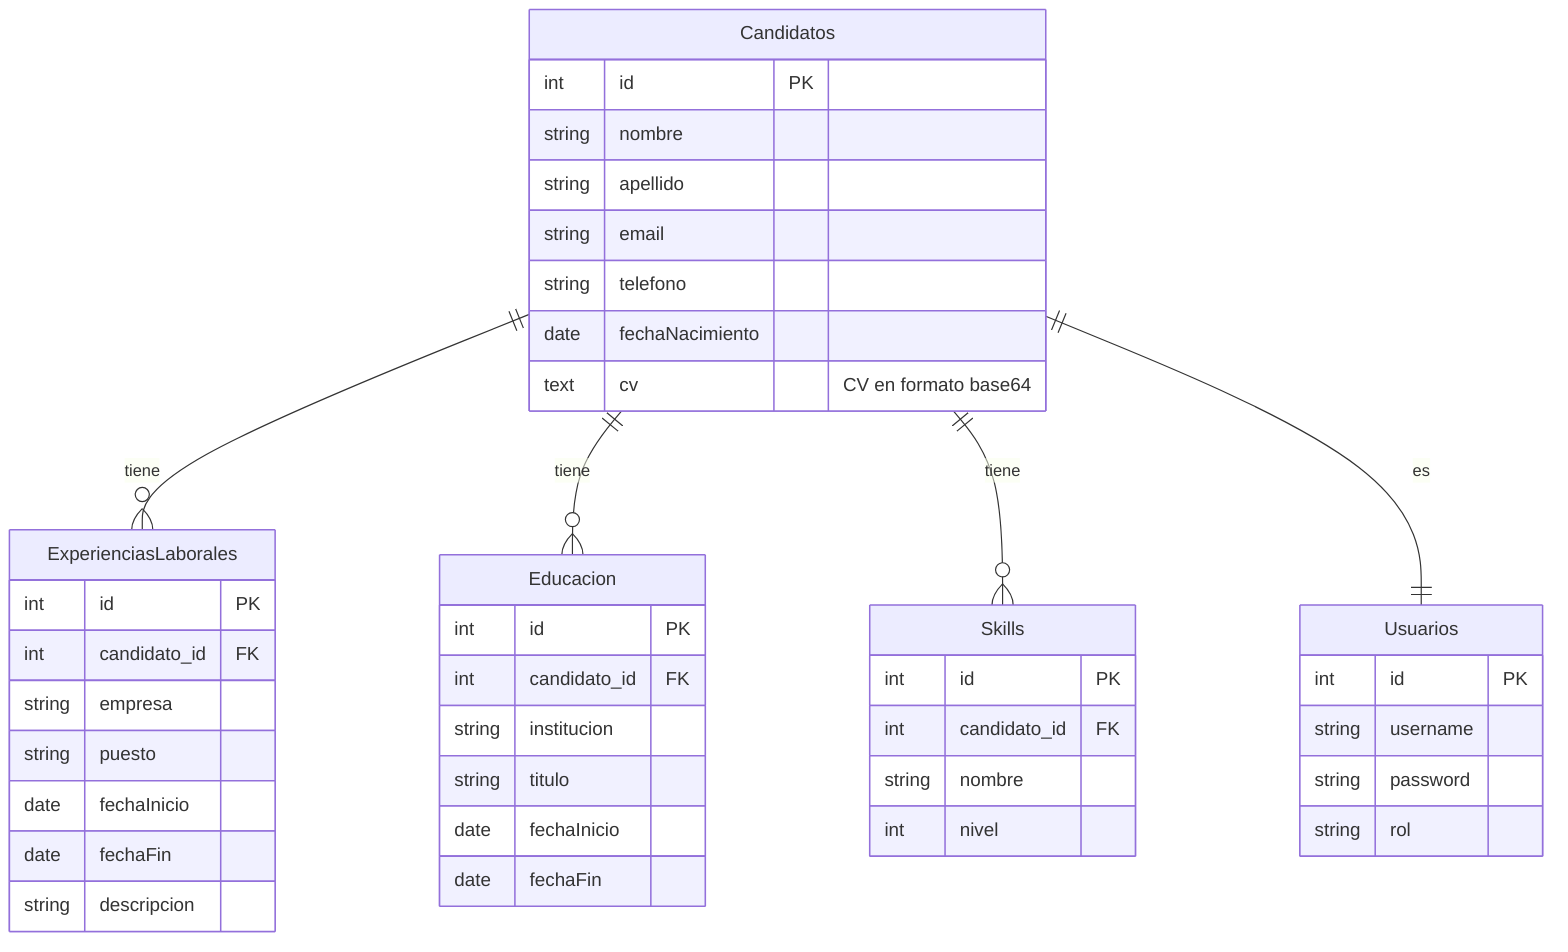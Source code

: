 erDiagram
    Candidatos ||--o{ ExperienciasLaborales : tiene
    Candidatos ||--o{ Educacion : tiene
    Candidatos ||--o{ Skills : tiene
    Candidatos ||--|| Usuarios : es

    Candidatos {
        int id PK
        string nombre
        string apellido
        string email
        string telefono
        date fechaNacimiento
        text cv "CV en formato base64"
    }

    Usuarios {
        int id PK
        string username
        string password
        string rol
    }

    ExperienciasLaborales {
        int id PK
        int candidato_id FK
        string empresa
        string puesto
        date fechaInicio
        date fechaFin
        string descripcion
    }

    Educacion {
        int id PK
        int candidato_id FK
        string institucion
        string titulo
        date fechaInicio
        date fechaFin
    }

    Skills {
        int id PK
        int candidato_id FK
        string nombre
        int nivel
    }